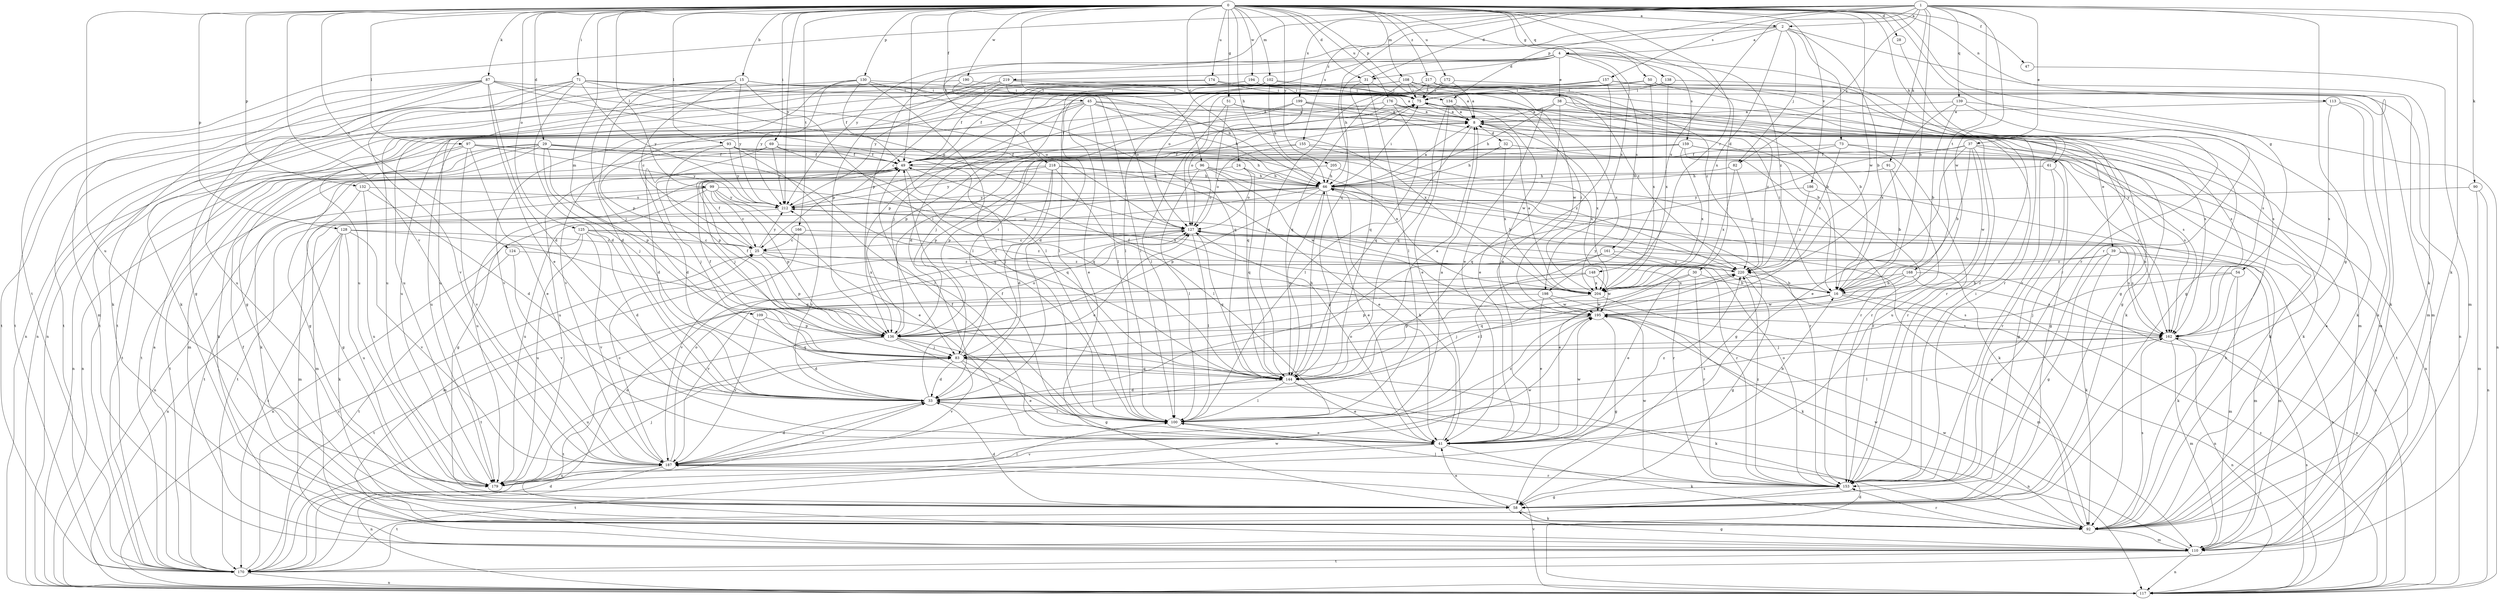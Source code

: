 strict digraph  {
0;
1;
2;
4;
8;
15;
16;
24;
25;
28;
29;
30;
31;
32;
33;
37;
38;
39;
41;
45;
47;
49;
50;
51;
54;
58;
61;
66;
69;
71;
73;
75;
82;
83;
87;
90;
91;
92;
93;
96;
97;
99;
100;
102;
108;
109;
110;
113;
117;
124;
125;
127;
128;
130;
132;
134;
136;
138;
139;
144;
148;
153;
155;
157;
159;
161;
162;
166;
168;
170;
172;
174;
176;
179;
186;
187;
190;
194;
195;
198;
199;
204;
205;
212;
217;
218;
219;
220;
0 -> 2  [label=a];
0 -> 15  [label=b];
0 -> 24  [label=c];
0 -> 28  [label=d];
0 -> 29  [label=d];
0 -> 30  [label=d];
0 -> 31  [label=d];
0 -> 45  [label=f];
0 -> 47  [label=f];
0 -> 49  [label=f];
0 -> 50  [label=g];
0 -> 51  [label=g];
0 -> 54  [label=g];
0 -> 61  [label=h];
0 -> 66  [label=h];
0 -> 69  [label=i];
0 -> 71  [label=i];
0 -> 87  [label=k];
0 -> 93  [label=l];
0 -> 96  [label=l];
0 -> 97  [label=l];
0 -> 99  [label=l];
0 -> 102  [label=m];
0 -> 108  [label=m];
0 -> 109  [label=m];
0 -> 113  [label=n];
0 -> 124  [label=o];
0 -> 125  [label=o];
0 -> 128  [label=p];
0 -> 130  [label=p];
0 -> 132  [label=p];
0 -> 134  [label=p];
0 -> 138  [label=q];
0 -> 148  [label=r];
0 -> 153  [label=r];
0 -> 166  [label=t];
0 -> 172  [label=u];
0 -> 174  [label=u];
0 -> 176  [label=u];
0 -> 179  [label=u];
0 -> 186  [label=v];
0 -> 187  [label=v];
0 -> 190  [label=w];
0 -> 194  [label=w];
0 -> 195  [label=w];
0 -> 198  [label=x];
0 -> 205  [label=y];
0 -> 212  [label=y];
0 -> 217  [label=z];
1 -> 2  [label=a];
1 -> 16  [label=b];
1 -> 31  [label=d];
1 -> 37  [label=e];
1 -> 58  [label=g];
1 -> 82  [label=j];
1 -> 90  [label=k];
1 -> 91  [label=k];
1 -> 92  [label=k];
1 -> 134  [label=p];
1 -> 139  [label=q];
1 -> 144  [label=q];
1 -> 155  [label=s];
1 -> 157  [label=s];
1 -> 168  [label=t];
1 -> 170  [label=t];
1 -> 195  [label=w];
1 -> 198  [label=x];
1 -> 199  [label=x];
1 -> 218  [label=z];
2 -> 4  [label=a];
2 -> 16  [label=b];
2 -> 73  [label=i];
2 -> 82  [label=j];
2 -> 92  [label=k];
2 -> 136  [label=p];
2 -> 204  [label=x];
2 -> 212  [label=y];
4 -> 31  [label=d];
4 -> 38  [label=e];
4 -> 66  [label=h];
4 -> 127  [label=o];
4 -> 136  [label=p];
4 -> 153  [label=r];
4 -> 159  [label=s];
4 -> 161  [label=s];
4 -> 219  [label=z];
4 -> 220  [label=z];
8 -> 32  [label=d];
8 -> 39  [label=e];
8 -> 100  [label=l];
8 -> 162  [label=s];
8 -> 179  [label=u];
8 -> 204  [label=x];
15 -> 8  [label=a];
15 -> 25  [label=c];
15 -> 33  [label=d];
15 -> 75  [label=i];
15 -> 83  [label=j];
15 -> 100  [label=l];
15 -> 170  [label=t];
15 -> 212  [label=y];
16 -> 75  [label=i];
16 -> 117  [label=n];
16 -> 136  [label=p];
16 -> 162  [label=s];
16 -> 195  [label=w];
16 -> 212  [label=y];
24 -> 66  [label=h];
24 -> 83  [label=j];
24 -> 127  [label=o];
24 -> 144  [label=q];
25 -> 49  [label=f];
25 -> 136  [label=p];
25 -> 204  [label=x];
25 -> 212  [label=y];
25 -> 220  [label=z];
28 -> 153  [label=r];
29 -> 49  [label=f];
29 -> 83  [label=j];
29 -> 92  [label=k];
29 -> 110  [label=m];
29 -> 117  [label=n];
29 -> 136  [label=p];
29 -> 144  [label=q];
29 -> 170  [label=t];
29 -> 220  [label=z];
30 -> 16  [label=b];
30 -> 41  [label=e];
30 -> 144  [label=q];
30 -> 153  [label=r];
31 -> 75  [label=i];
31 -> 100  [label=l];
31 -> 144  [label=q];
31 -> 179  [label=u];
32 -> 49  [label=f];
32 -> 66  [label=h];
32 -> 153  [label=r];
32 -> 204  [label=x];
33 -> 100  [label=l];
33 -> 127  [label=o];
33 -> 162  [label=s];
33 -> 187  [label=v];
33 -> 212  [label=y];
33 -> 220  [label=z];
37 -> 16  [label=b];
37 -> 41  [label=e];
37 -> 49  [label=f];
37 -> 58  [label=g];
37 -> 92  [label=k];
37 -> 144  [label=q];
37 -> 179  [label=u];
37 -> 195  [label=w];
38 -> 8  [label=a];
38 -> 41  [label=e];
38 -> 66  [label=h];
38 -> 162  [label=s];
38 -> 220  [label=z];
39 -> 41  [label=e];
39 -> 58  [label=g];
39 -> 92  [label=k];
39 -> 110  [label=m];
39 -> 117  [label=n];
39 -> 220  [label=z];
41 -> 16  [label=b];
41 -> 49  [label=f];
41 -> 66  [label=h];
41 -> 92  [label=k];
41 -> 127  [label=o];
41 -> 170  [label=t];
41 -> 187  [label=v];
41 -> 195  [label=w];
41 -> 220  [label=z];
45 -> 8  [label=a];
45 -> 41  [label=e];
45 -> 49  [label=f];
45 -> 58  [label=g];
45 -> 66  [label=h];
45 -> 100  [label=l];
45 -> 162  [label=s];
45 -> 187  [label=v];
45 -> 204  [label=x];
47 -> 110  [label=m];
49 -> 66  [label=h];
49 -> 83  [label=j];
49 -> 144  [label=q];
50 -> 58  [label=g];
50 -> 75  [label=i];
50 -> 110  [label=m];
50 -> 127  [label=o];
50 -> 136  [label=p];
50 -> 204  [label=x];
51 -> 8  [label=a];
51 -> 100  [label=l];
51 -> 144  [label=q];
51 -> 153  [label=r];
54 -> 16  [label=b];
54 -> 83  [label=j];
54 -> 92  [label=k];
54 -> 110  [label=m];
58 -> 33  [label=d];
58 -> 41  [label=e];
58 -> 92  [label=k];
61 -> 58  [label=g];
61 -> 66  [label=h];
61 -> 153  [label=r];
66 -> 8  [label=a];
66 -> 41  [label=e];
66 -> 75  [label=i];
66 -> 92  [label=k];
66 -> 110  [label=m];
66 -> 117  [label=n];
66 -> 136  [label=p];
66 -> 144  [label=q];
66 -> 162  [label=s];
66 -> 170  [label=t];
66 -> 179  [label=u];
66 -> 212  [label=y];
69 -> 33  [label=d];
69 -> 49  [label=f];
69 -> 58  [label=g];
69 -> 144  [label=q];
69 -> 204  [label=x];
69 -> 212  [label=y];
71 -> 33  [label=d];
71 -> 66  [label=h];
71 -> 75  [label=i];
71 -> 127  [label=o];
71 -> 170  [label=t];
71 -> 179  [label=u];
71 -> 187  [label=v];
71 -> 212  [label=y];
73 -> 49  [label=f];
73 -> 136  [label=p];
73 -> 153  [label=r];
73 -> 162  [label=s];
73 -> 220  [label=z];
75 -> 8  [label=a];
75 -> 179  [label=u];
75 -> 195  [label=w];
75 -> 204  [label=x];
82 -> 66  [label=h];
82 -> 204  [label=x];
82 -> 220  [label=z];
83 -> 33  [label=d];
83 -> 41  [label=e];
83 -> 49  [label=f];
83 -> 75  [label=i];
83 -> 92  [label=k];
83 -> 144  [label=q];
83 -> 179  [label=u];
83 -> 187  [label=v];
87 -> 33  [label=d];
87 -> 41  [label=e];
87 -> 58  [label=g];
87 -> 75  [label=i];
87 -> 92  [label=k];
87 -> 100  [label=l];
87 -> 110  [label=m];
87 -> 127  [label=o];
87 -> 170  [label=t];
90 -> 110  [label=m];
90 -> 117  [label=n];
90 -> 212  [label=y];
91 -> 16  [label=b];
91 -> 66  [label=h];
91 -> 153  [label=r];
92 -> 8  [label=a];
92 -> 49  [label=f];
92 -> 110  [label=m];
92 -> 127  [label=o];
92 -> 153  [label=r];
92 -> 162  [label=s];
92 -> 195  [label=w];
93 -> 33  [label=d];
93 -> 49  [label=f];
93 -> 100  [label=l];
93 -> 136  [label=p];
93 -> 162  [label=s];
93 -> 212  [label=y];
96 -> 58  [label=g];
96 -> 66  [label=h];
96 -> 92  [label=k];
96 -> 100  [label=l];
96 -> 127  [label=o];
96 -> 195  [label=w];
97 -> 41  [label=e];
97 -> 49  [label=f];
97 -> 66  [label=h];
97 -> 117  [label=n];
97 -> 170  [label=t];
97 -> 187  [label=v];
97 -> 212  [label=y];
99 -> 25  [label=c];
99 -> 41  [label=e];
99 -> 58  [label=g];
99 -> 117  [label=n];
99 -> 136  [label=p];
99 -> 170  [label=t];
99 -> 204  [label=x];
99 -> 212  [label=y];
100 -> 8  [label=a];
100 -> 41  [label=e];
100 -> 49  [label=f];
102 -> 16  [label=b];
102 -> 66  [label=h];
102 -> 75  [label=i];
102 -> 92  [label=k];
102 -> 100  [label=l];
108 -> 8  [label=a];
108 -> 75  [label=i];
108 -> 144  [label=q];
108 -> 153  [label=r];
108 -> 170  [label=t];
108 -> 179  [label=u];
108 -> 195  [label=w];
108 -> 220  [label=z];
109 -> 136  [label=p];
109 -> 144  [label=q];
109 -> 187  [label=v];
110 -> 58  [label=g];
110 -> 117  [label=n];
110 -> 127  [label=o];
110 -> 170  [label=t];
110 -> 195  [label=w];
113 -> 8  [label=a];
113 -> 92  [label=k];
113 -> 110  [label=m];
113 -> 162  [label=s];
117 -> 33  [label=d];
117 -> 162  [label=s];
117 -> 187  [label=v];
117 -> 220  [label=z];
124 -> 170  [label=t];
124 -> 187  [label=v];
124 -> 220  [label=z];
125 -> 25  [label=c];
125 -> 33  [label=d];
125 -> 117  [label=n];
125 -> 162  [label=s];
125 -> 179  [label=u];
125 -> 187  [label=v];
125 -> 220  [label=z];
127 -> 25  [label=c];
127 -> 100  [label=l];
127 -> 110  [label=m];
127 -> 144  [label=q];
127 -> 153  [label=r];
127 -> 162  [label=s];
128 -> 25  [label=c];
128 -> 92  [label=k];
128 -> 117  [label=n];
128 -> 144  [label=q];
128 -> 170  [label=t];
128 -> 179  [label=u];
128 -> 187  [label=v];
130 -> 49  [label=f];
130 -> 75  [label=i];
130 -> 100  [label=l];
130 -> 117  [label=n];
130 -> 136  [label=p];
130 -> 144  [label=q];
130 -> 212  [label=y];
132 -> 33  [label=d];
132 -> 58  [label=g];
132 -> 179  [label=u];
132 -> 212  [label=y];
134 -> 8  [label=a];
134 -> 41  [label=e];
134 -> 58  [label=g];
134 -> 144  [label=q];
136 -> 33  [label=d];
136 -> 49  [label=f];
136 -> 58  [label=g];
136 -> 75  [label=i];
136 -> 83  [label=j];
136 -> 100  [label=l];
136 -> 127  [label=o];
136 -> 170  [label=t];
138 -> 33  [label=d];
138 -> 75  [label=i];
138 -> 153  [label=r];
138 -> 204  [label=x];
139 -> 8  [label=a];
139 -> 16  [label=b];
139 -> 92  [label=k];
139 -> 117  [label=n];
139 -> 204  [label=x];
144 -> 8  [label=a];
144 -> 33  [label=d];
144 -> 41  [label=e];
144 -> 66  [label=h];
144 -> 100  [label=l];
144 -> 117  [label=n];
148 -> 136  [label=p];
148 -> 187  [label=v];
148 -> 195  [label=w];
148 -> 204  [label=x];
153 -> 58  [label=g];
153 -> 75  [label=i];
153 -> 100  [label=l];
153 -> 127  [label=o];
153 -> 170  [label=t];
153 -> 195  [label=w];
153 -> 220  [label=z];
155 -> 49  [label=f];
155 -> 127  [label=o];
155 -> 170  [label=t];
155 -> 204  [label=x];
157 -> 33  [label=d];
157 -> 41  [label=e];
157 -> 49  [label=f];
157 -> 58  [label=g];
157 -> 75  [label=i];
157 -> 110  [label=m];
159 -> 49  [label=f];
159 -> 92  [label=k];
159 -> 117  [label=n];
159 -> 136  [label=p];
159 -> 153  [label=r];
159 -> 179  [label=u];
159 -> 204  [label=x];
161 -> 33  [label=d];
161 -> 100  [label=l];
161 -> 110  [label=m];
161 -> 220  [label=z];
162 -> 83  [label=j];
162 -> 100  [label=l];
162 -> 110  [label=m];
162 -> 117  [label=n];
166 -> 25  [label=c];
166 -> 153  [label=r];
166 -> 187  [label=v];
168 -> 16  [label=b];
168 -> 83  [label=j];
168 -> 117  [label=n];
168 -> 162  [label=s];
168 -> 170  [label=t];
170 -> 8  [label=a];
170 -> 25  [label=c];
170 -> 33  [label=d];
170 -> 117  [label=n];
170 -> 195  [label=w];
172 -> 8  [label=a];
172 -> 75  [label=i];
172 -> 117  [label=n];
172 -> 179  [label=u];
174 -> 49  [label=f];
174 -> 75  [label=i];
174 -> 117  [label=n];
174 -> 153  [label=r];
176 -> 8  [label=a];
176 -> 83  [label=j];
176 -> 92  [label=k];
176 -> 144  [label=q];
176 -> 162  [label=s];
176 -> 187  [label=v];
179 -> 83  [label=j];
179 -> 100  [label=l];
186 -> 92  [label=k];
186 -> 212  [label=y];
186 -> 220  [label=z];
187 -> 25  [label=c];
187 -> 33  [label=d];
187 -> 117  [label=n];
187 -> 127  [label=o];
187 -> 153  [label=r];
187 -> 179  [label=u];
187 -> 195  [label=w];
187 -> 220  [label=z];
190 -> 75  [label=i];
190 -> 100  [label=l];
190 -> 170  [label=t];
194 -> 16  [label=b];
194 -> 75  [label=i];
194 -> 100  [label=l];
194 -> 117  [label=n];
195 -> 49  [label=f];
195 -> 58  [label=g];
195 -> 83  [label=j];
195 -> 136  [label=p];
195 -> 162  [label=s];
198 -> 41  [label=e];
198 -> 92  [label=k];
198 -> 170  [label=t];
198 -> 195  [label=w];
199 -> 8  [label=a];
199 -> 16  [label=b];
199 -> 49  [label=f];
199 -> 110  [label=m];
199 -> 127  [label=o];
199 -> 136  [label=p];
204 -> 8  [label=a];
204 -> 75  [label=i];
204 -> 110  [label=m];
204 -> 187  [label=v];
204 -> 195  [label=w];
205 -> 66  [label=h];
205 -> 153  [label=r];
205 -> 179  [label=u];
212 -> 75  [label=i];
212 -> 110  [label=m];
212 -> 127  [label=o];
217 -> 41  [label=e];
217 -> 75  [label=i];
217 -> 83  [label=j];
217 -> 144  [label=q];
217 -> 162  [label=s];
217 -> 220  [label=z];
218 -> 33  [label=d];
218 -> 41  [label=e];
218 -> 66  [label=h];
218 -> 83  [label=j];
218 -> 100  [label=l];
218 -> 170  [label=t];
218 -> 212  [label=y];
219 -> 25  [label=c];
219 -> 75  [label=i];
219 -> 92  [label=k];
219 -> 127  [label=o];
219 -> 179  [label=u];
219 -> 212  [label=y];
220 -> 16  [label=b];
220 -> 58  [label=g];
220 -> 66  [label=h];
220 -> 204  [label=x];
}
